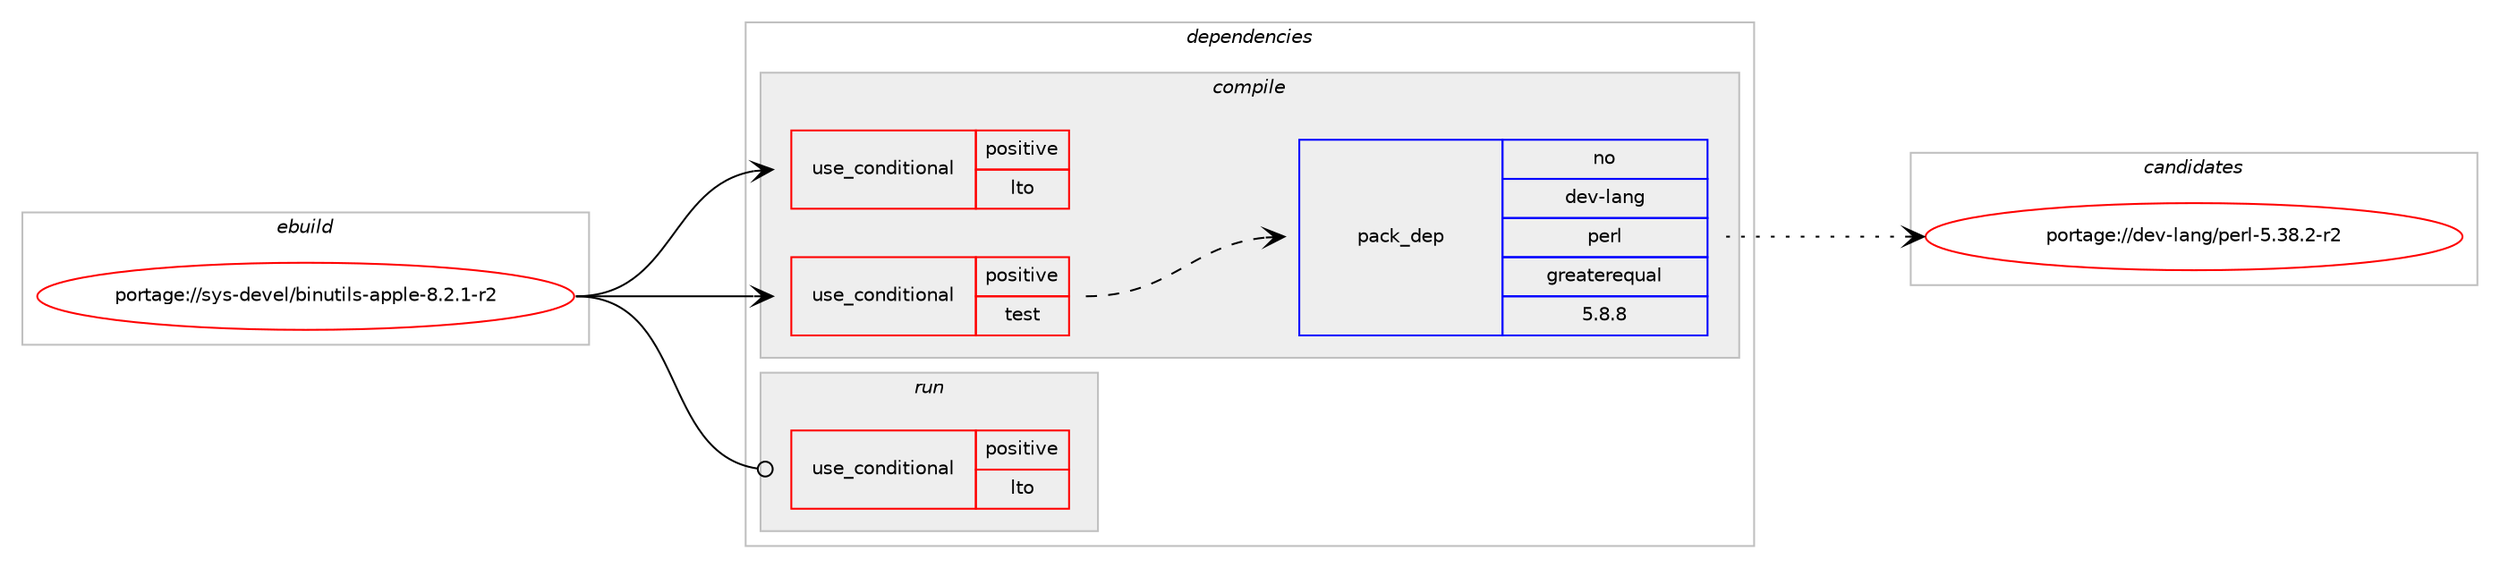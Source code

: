 digraph prolog {

# *************
# Graph options
# *************

newrank=true;
concentrate=true;
compound=true;
graph [rankdir=LR,fontname=Helvetica,fontsize=10,ranksep=1.5];#, ranksep=2.5, nodesep=0.2];
edge  [arrowhead=vee];
node  [fontname=Helvetica,fontsize=10];

# **********
# The ebuild
# **********

subgraph cluster_leftcol {
color=gray;
rank=same;
label=<<i>ebuild</i>>;
id [label="portage://sys-devel/binutils-apple-8.2.1-r2", color=red, width=4, href="../sys-devel/binutils-apple-8.2.1-r2.svg"];
}

# ****************
# The dependencies
# ****************

subgraph cluster_midcol {
color=gray;
label=<<i>dependencies</i>>;
subgraph cluster_compile {
fillcolor="#eeeeee";
style=filled;
label=<<i>compile</i>>;
subgraph cond1878 {
dependency2929 [label=<<TABLE BORDER="0" CELLBORDER="1" CELLSPACING="0" CELLPADDING="4"><TR><TD ROWSPAN="3" CELLPADDING="10">use_conditional</TD></TR><TR><TD>positive</TD></TR><TR><TD>lto</TD></TR></TABLE>>, shape=none, color=red];
# *** BEGIN UNKNOWN DEPENDENCY TYPE (TODO) ***
# dependency2929 -> package_dependency(portage://sys-devel/binutils-apple-8.2.1-r2,install,no,app-arch,xar,none,[,,],[],[])
# *** END UNKNOWN DEPENDENCY TYPE (TODO) ***

}
id:e -> dependency2929:w [weight=20,style="solid",arrowhead="vee"];
subgraph cond1879 {
dependency2930 [label=<<TABLE BORDER="0" CELLBORDER="1" CELLSPACING="0" CELLPADDING="4"><TR><TD ROWSPAN="3" CELLPADDING="10">use_conditional</TD></TR><TR><TD>positive</TD></TR><TR><TD>test</TD></TR></TABLE>>, shape=none, color=red];
subgraph pack1001 {
dependency2931 [label=<<TABLE BORDER="0" CELLBORDER="1" CELLSPACING="0" CELLPADDING="4" WIDTH="220"><TR><TD ROWSPAN="6" CELLPADDING="30">pack_dep</TD></TR><TR><TD WIDTH="110">no</TD></TR><TR><TD>dev-lang</TD></TR><TR><TD>perl</TD></TR><TR><TD>greaterequal</TD></TR><TR><TD>5.8.8</TD></TR></TABLE>>, shape=none, color=blue];
}
dependency2930:e -> dependency2931:w [weight=20,style="dashed",arrowhead="vee"];
}
id:e -> dependency2930:w [weight=20,style="solid",arrowhead="vee"];
# *** BEGIN UNKNOWN DEPENDENCY TYPE (TODO) ***
# id -> package_dependency(portage://sys-devel/binutils-apple-8.2.1-r2,install,no,sys-devel,binutils-config,none,[,,],[],[])
# *** END UNKNOWN DEPENDENCY TYPE (TODO) ***

# *** BEGIN UNKNOWN DEPENDENCY TYPE (TODO) ***
# id -> package_dependency(portage://sys-devel/binutils-apple-8.2.1-r2,install,no,sys-devel,llvm,none,[,,],any_different_slot,[])
# *** END UNKNOWN DEPENDENCY TYPE (TODO) ***

# *** BEGIN UNKNOWN DEPENDENCY TYPE (TODO) ***
# id -> package_dependency(portage://sys-devel/binutils-apple-8.2.1-r2,install,no,sys-libs,libcxx,none,[,,],[],[])
# *** END UNKNOWN DEPENDENCY TYPE (TODO) ***

# *** BEGIN UNKNOWN DEPENDENCY TYPE (TODO) ***
# id -> package_dependency(portage://sys-devel/binutils-apple-8.2.1-r2,install,strong,sys-devel,llvm,none,[,,],[slot(0)],[])
# *** END UNKNOWN DEPENDENCY TYPE (TODO) ***

}
subgraph cluster_compileandrun {
fillcolor="#eeeeee";
style=filled;
label=<<i>compile and run</i>>;
}
subgraph cluster_run {
fillcolor="#eeeeee";
style=filled;
label=<<i>run</i>>;
subgraph cond1880 {
dependency2932 [label=<<TABLE BORDER="0" CELLBORDER="1" CELLSPACING="0" CELLPADDING="4"><TR><TD ROWSPAN="3" CELLPADDING="10">use_conditional</TD></TR><TR><TD>positive</TD></TR><TR><TD>lto</TD></TR></TABLE>>, shape=none, color=red];
# *** BEGIN UNKNOWN DEPENDENCY TYPE (TODO) ***
# dependency2932 -> package_dependency(portage://sys-devel/binutils-apple-8.2.1-r2,run,no,app-arch,xar,none,[,,],[],[])
# *** END UNKNOWN DEPENDENCY TYPE (TODO) ***

}
id:e -> dependency2932:w [weight=20,style="solid",arrowhead="odot"];
# *** BEGIN UNKNOWN DEPENDENCY TYPE (TODO) ***
# id -> package_dependency(portage://sys-devel/binutils-apple-8.2.1-r2,run,no,sys-devel,binutils-config,none,[,,],[],[])
# *** END UNKNOWN DEPENDENCY TYPE (TODO) ***

# *** BEGIN UNKNOWN DEPENDENCY TYPE (TODO) ***
# id -> package_dependency(portage://sys-devel/binutils-apple-8.2.1-r2,run,no,sys-devel,llvm,none,[,,],any_different_slot,[])
# *** END UNKNOWN DEPENDENCY TYPE (TODO) ***

# *** BEGIN UNKNOWN DEPENDENCY TYPE (TODO) ***
# id -> package_dependency(portage://sys-devel/binutils-apple-8.2.1-r2,run,no,sys-libs,libcxx,none,[,,],[],[])
# *** END UNKNOWN DEPENDENCY TYPE (TODO) ***

}
}

# **************
# The candidates
# **************

subgraph cluster_choices {
rank=same;
color=gray;
label=<<i>candidates</i>>;

subgraph choice1001 {
color=black;
nodesep=1;
choice100101118451089711010347112101114108455346515646504511450 [label="portage://dev-lang/perl-5.38.2-r2", color=red, width=4,href="../dev-lang/perl-5.38.2-r2.svg"];
dependency2931:e -> choice100101118451089711010347112101114108455346515646504511450:w [style=dotted,weight="100"];
}
}

}
